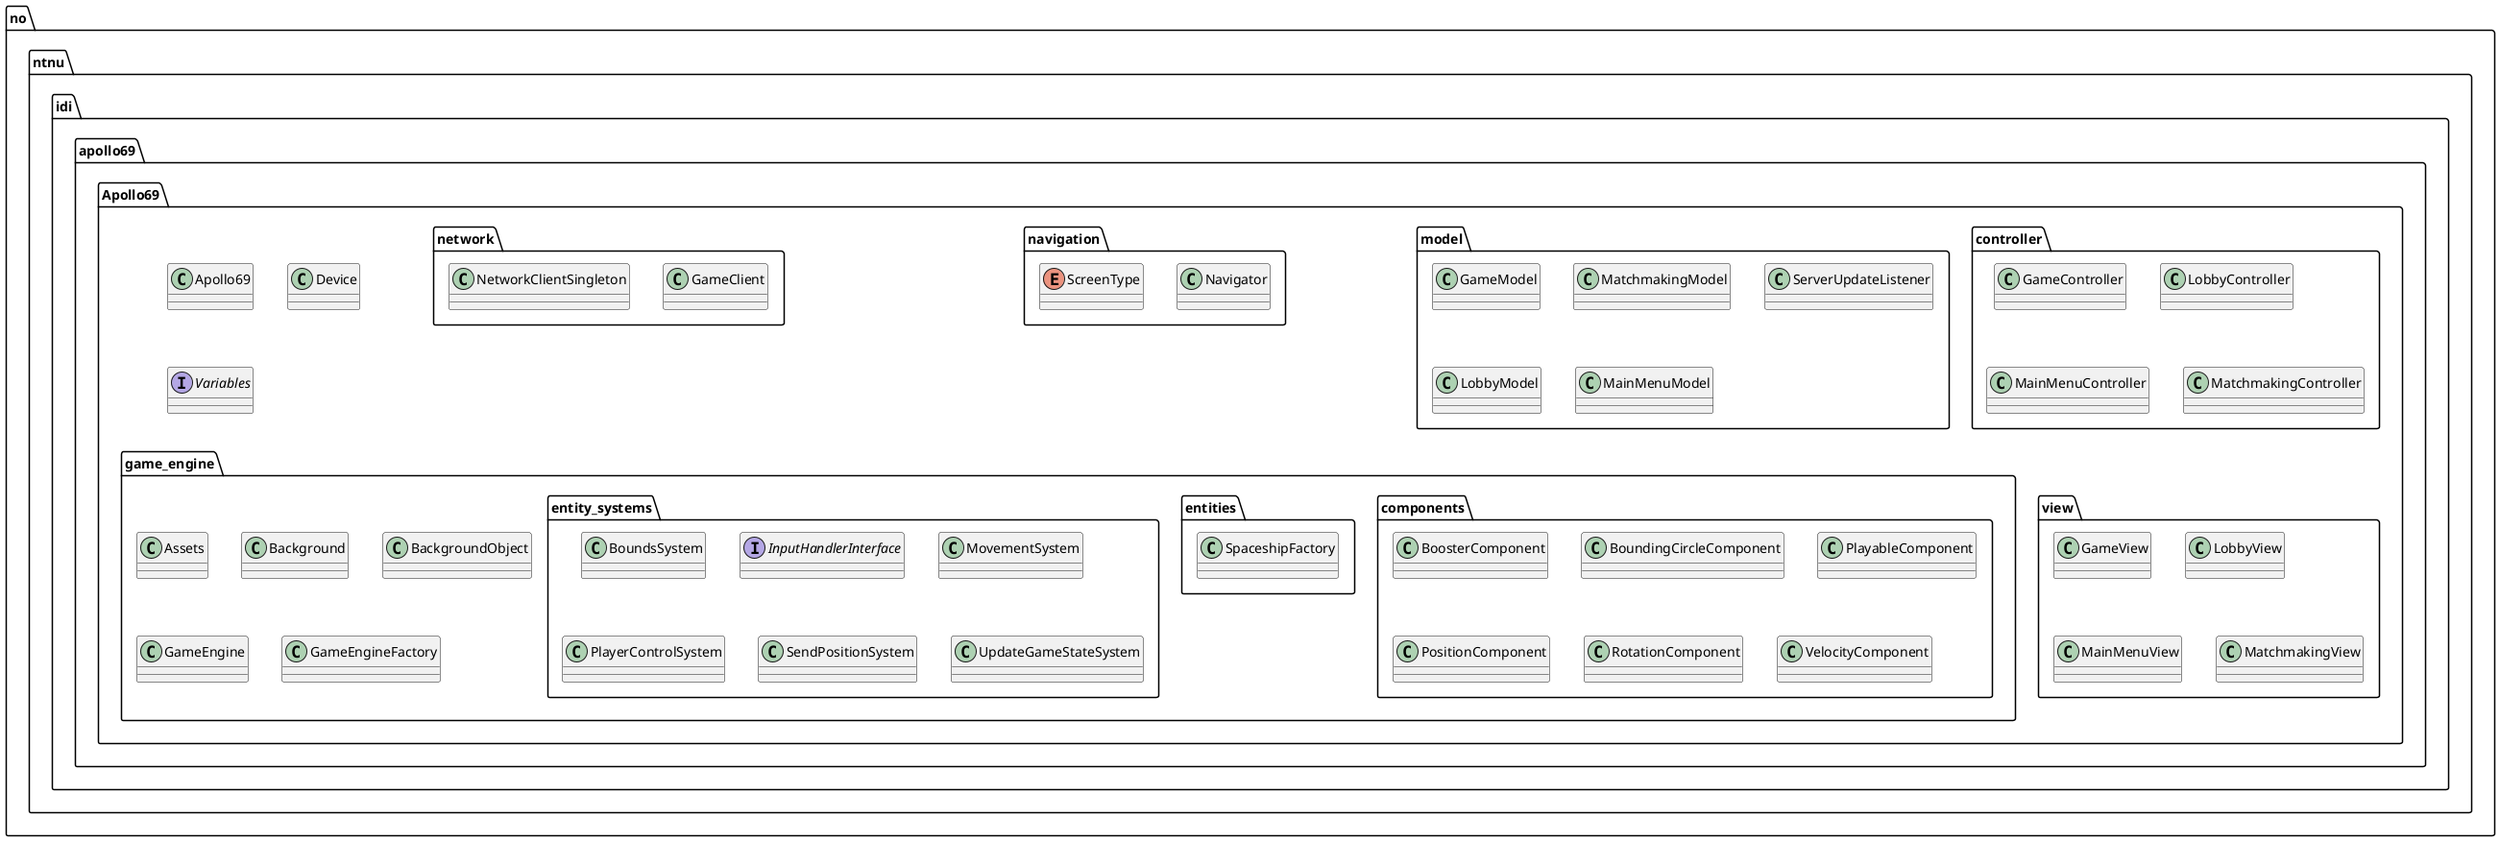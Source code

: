 @startuml

    namespace no.ntnu.idi.apollo69.Apollo69 {
        class Apollo69 {
        }
        class Device {
        }
        interface Variables {
        }

        namespace controller {
            class GameController {
            }
            class LobbyController {
            }
            class MainMenuController {
            }
            class MatchmakingController {
            }
        }

        namespace model {
            class GameModel {
            }
            class MatchmakingModel {
            }
            class ServerUpdateListener {
            }
            class LobbyModel {
            }
            class MainMenuModel {
            }
        }

        namespace navigation {
            class Navigator {
            }
            enum ScreenType {
            }
        }

        namespace network {
              class GameClient {
              }
              class NetworkClientSingleton {
              }
        }

        namespace view {
            class GameView {
            }
            class LobbyView {
            }
            class MainMenuView {
            }
            class MatchmakingView {
            }
        }

        namespace game_engine {
            class Assets {
            }
            class Background {
            }
            class BackgroundObject {
            }
            class GameEngine {
            }
            class GameEngineFactory {
            }

            namespace components {
                class BoosterComponent {
                }
                class BoundingCircleComponent {
                }
                class PlayableComponent {
                }
                class PositionComponent {
                }
                class RotationComponent {
                }
                class VelocityComponent {
                }
            }

            namespace entities {
                class SpaceshipFactory {
                }
            }

            namespace entity_systems {
                class BoundsSystem {
                }
                interface InputHandlerInterface {
                }
                class MovementSystem {
                }
                class PlayerControlSystem {
                }
                class SendPositionSystem {
                }
                class UpdateGameStateSystem {
                }
            }
        }

    }

@enduml